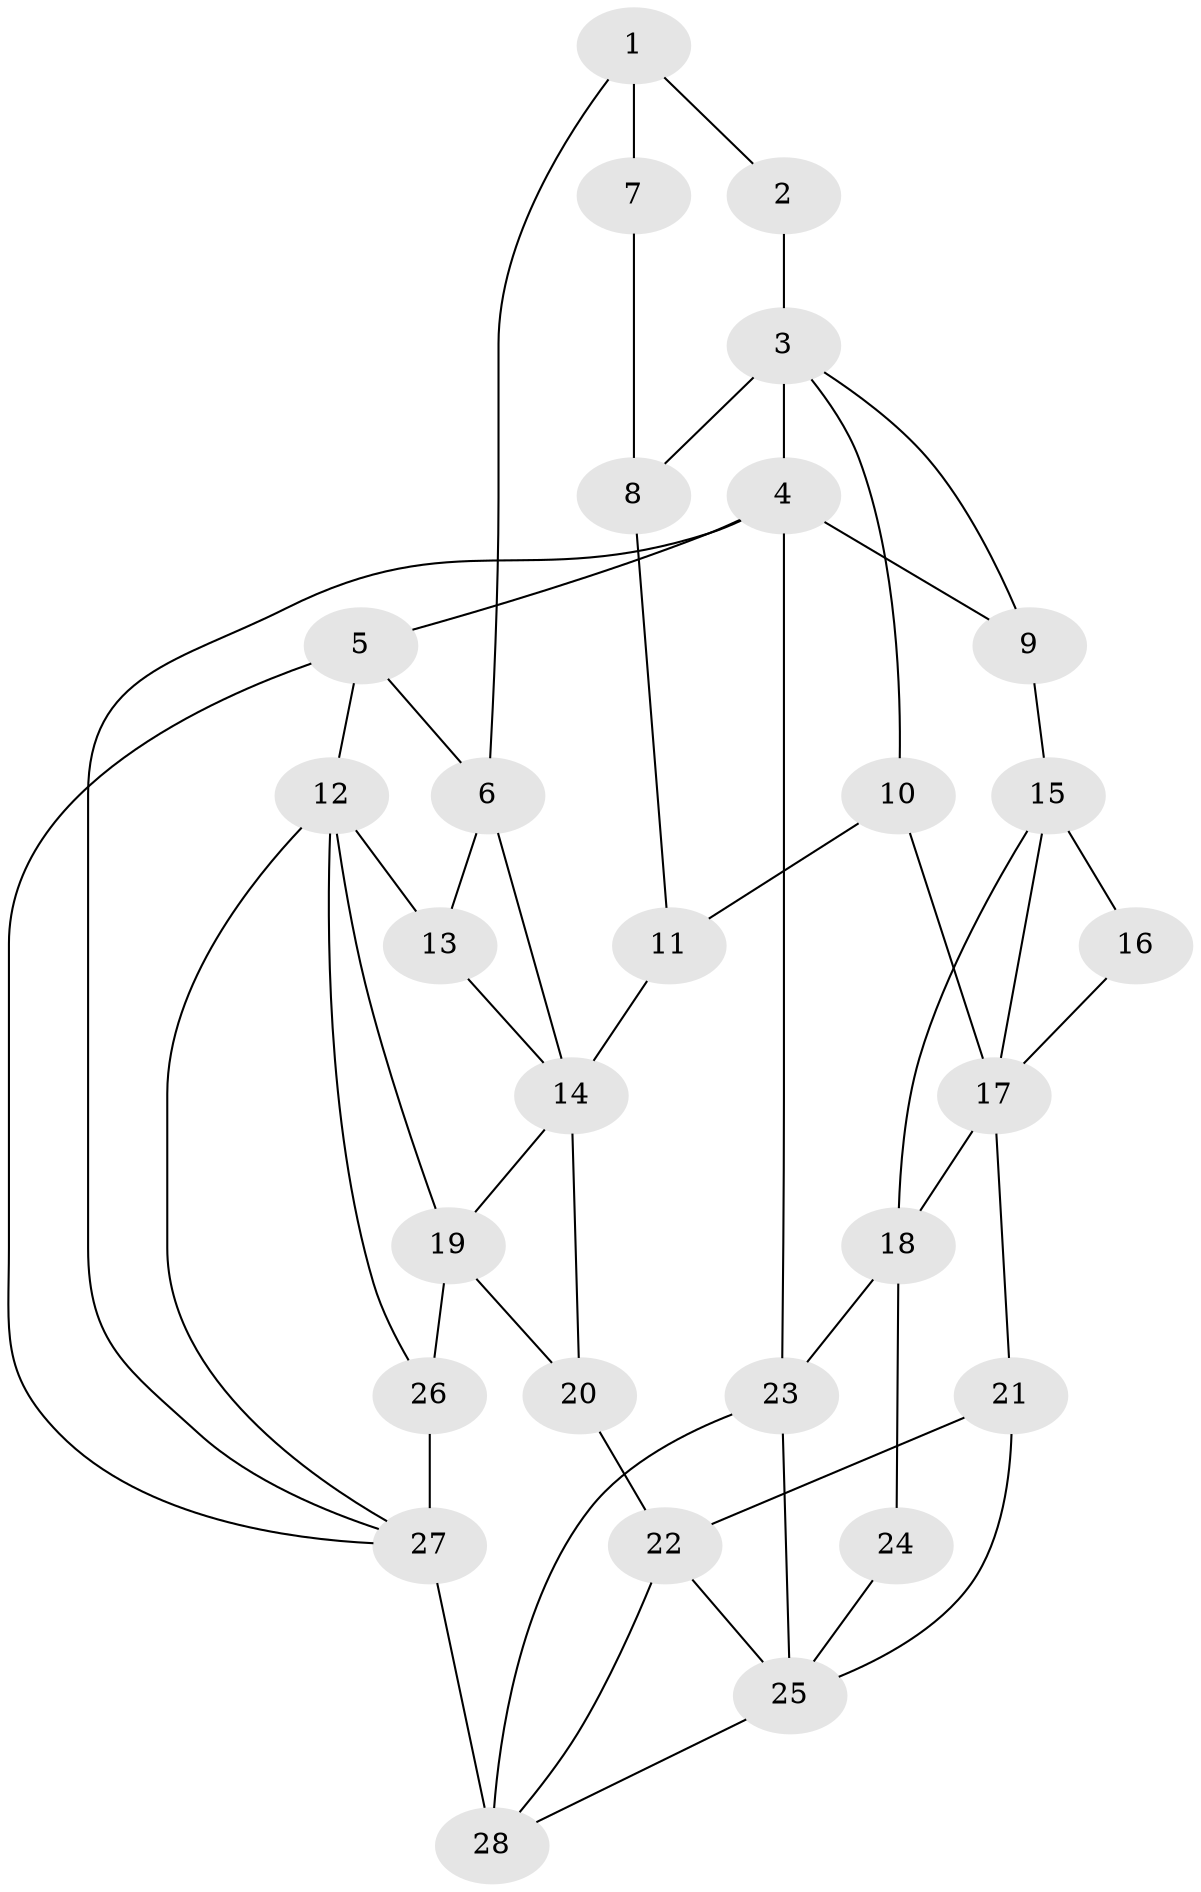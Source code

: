 // original degree distribution, {3: 0.025, 5: 0.5, 6: 0.225, 4: 0.25}
// Generated by graph-tools (version 1.1) at 2025/54/03/04/25 22:54:11]
// undirected, 28 vertices, 51 edges
graph export_dot {
  node [color=gray90,style=filled];
  1;
  2;
  3;
  4;
  5;
  6;
  7;
  8;
  9;
  10;
  11;
  12;
  13;
  14;
  15;
  16;
  17;
  18;
  19;
  20;
  21;
  22;
  23;
  24;
  25;
  26;
  27;
  28;
  1 -- 2 [weight=2.0];
  1 -- 6 [weight=1.0];
  1 -- 7 [weight=2.0];
  2 -- 3 [weight=2.0];
  3 -- 4 [weight=1.0];
  3 -- 8 [weight=1.0];
  3 -- 9 [weight=1.0];
  3 -- 10 [weight=1.0];
  4 -- 5 [weight=1.0];
  4 -- 9 [weight=1.0];
  4 -- 23 [weight=2.0];
  4 -- 27 [weight=1.0];
  5 -- 6 [weight=1.0];
  5 -- 12 [weight=1.0];
  5 -- 27 [weight=1.0];
  6 -- 13 [weight=1.0];
  6 -- 14 [weight=1.0];
  7 -- 8 [weight=1.0];
  8 -- 11 [weight=2.0];
  9 -- 15 [weight=2.0];
  10 -- 11 [weight=2.0];
  10 -- 17 [weight=2.0];
  11 -- 14 [weight=2.0];
  12 -- 13 [weight=2.0];
  12 -- 19 [weight=1.0];
  12 -- 26 [weight=1.0];
  12 -- 27 [weight=1.0];
  13 -- 14 [weight=1.0];
  14 -- 19 [weight=1.0];
  14 -- 20 [weight=1.0];
  15 -- 16 [weight=2.0];
  15 -- 17 [weight=1.0];
  15 -- 18 [weight=1.0];
  16 -- 17 [weight=1.0];
  17 -- 18 [weight=1.0];
  17 -- 21 [weight=1.0];
  18 -- 23 [weight=1.0];
  18 -- 24 [weight=1.0];
  19 -- 20 [weight=2.0];
  19 -- 26 [weight=2.0];
  20 -- 22 [weight=2.0];
  21 -- 22 [weight=2.0];
  21 -- 25 [weight=1.0];
  22 -- 25 [weight=1.0];
  22 -- 28 [weight=1.0];
  23 -- 25 [weight=1.0];
  23 -- 28 [weight=1.0];
  24 -- 25 [weight=2.0];
  25 -- 28 [weight=1.0];
  26 -- 27 [weight=1.0];
  27 -- 28 [weight=3.0];
}
